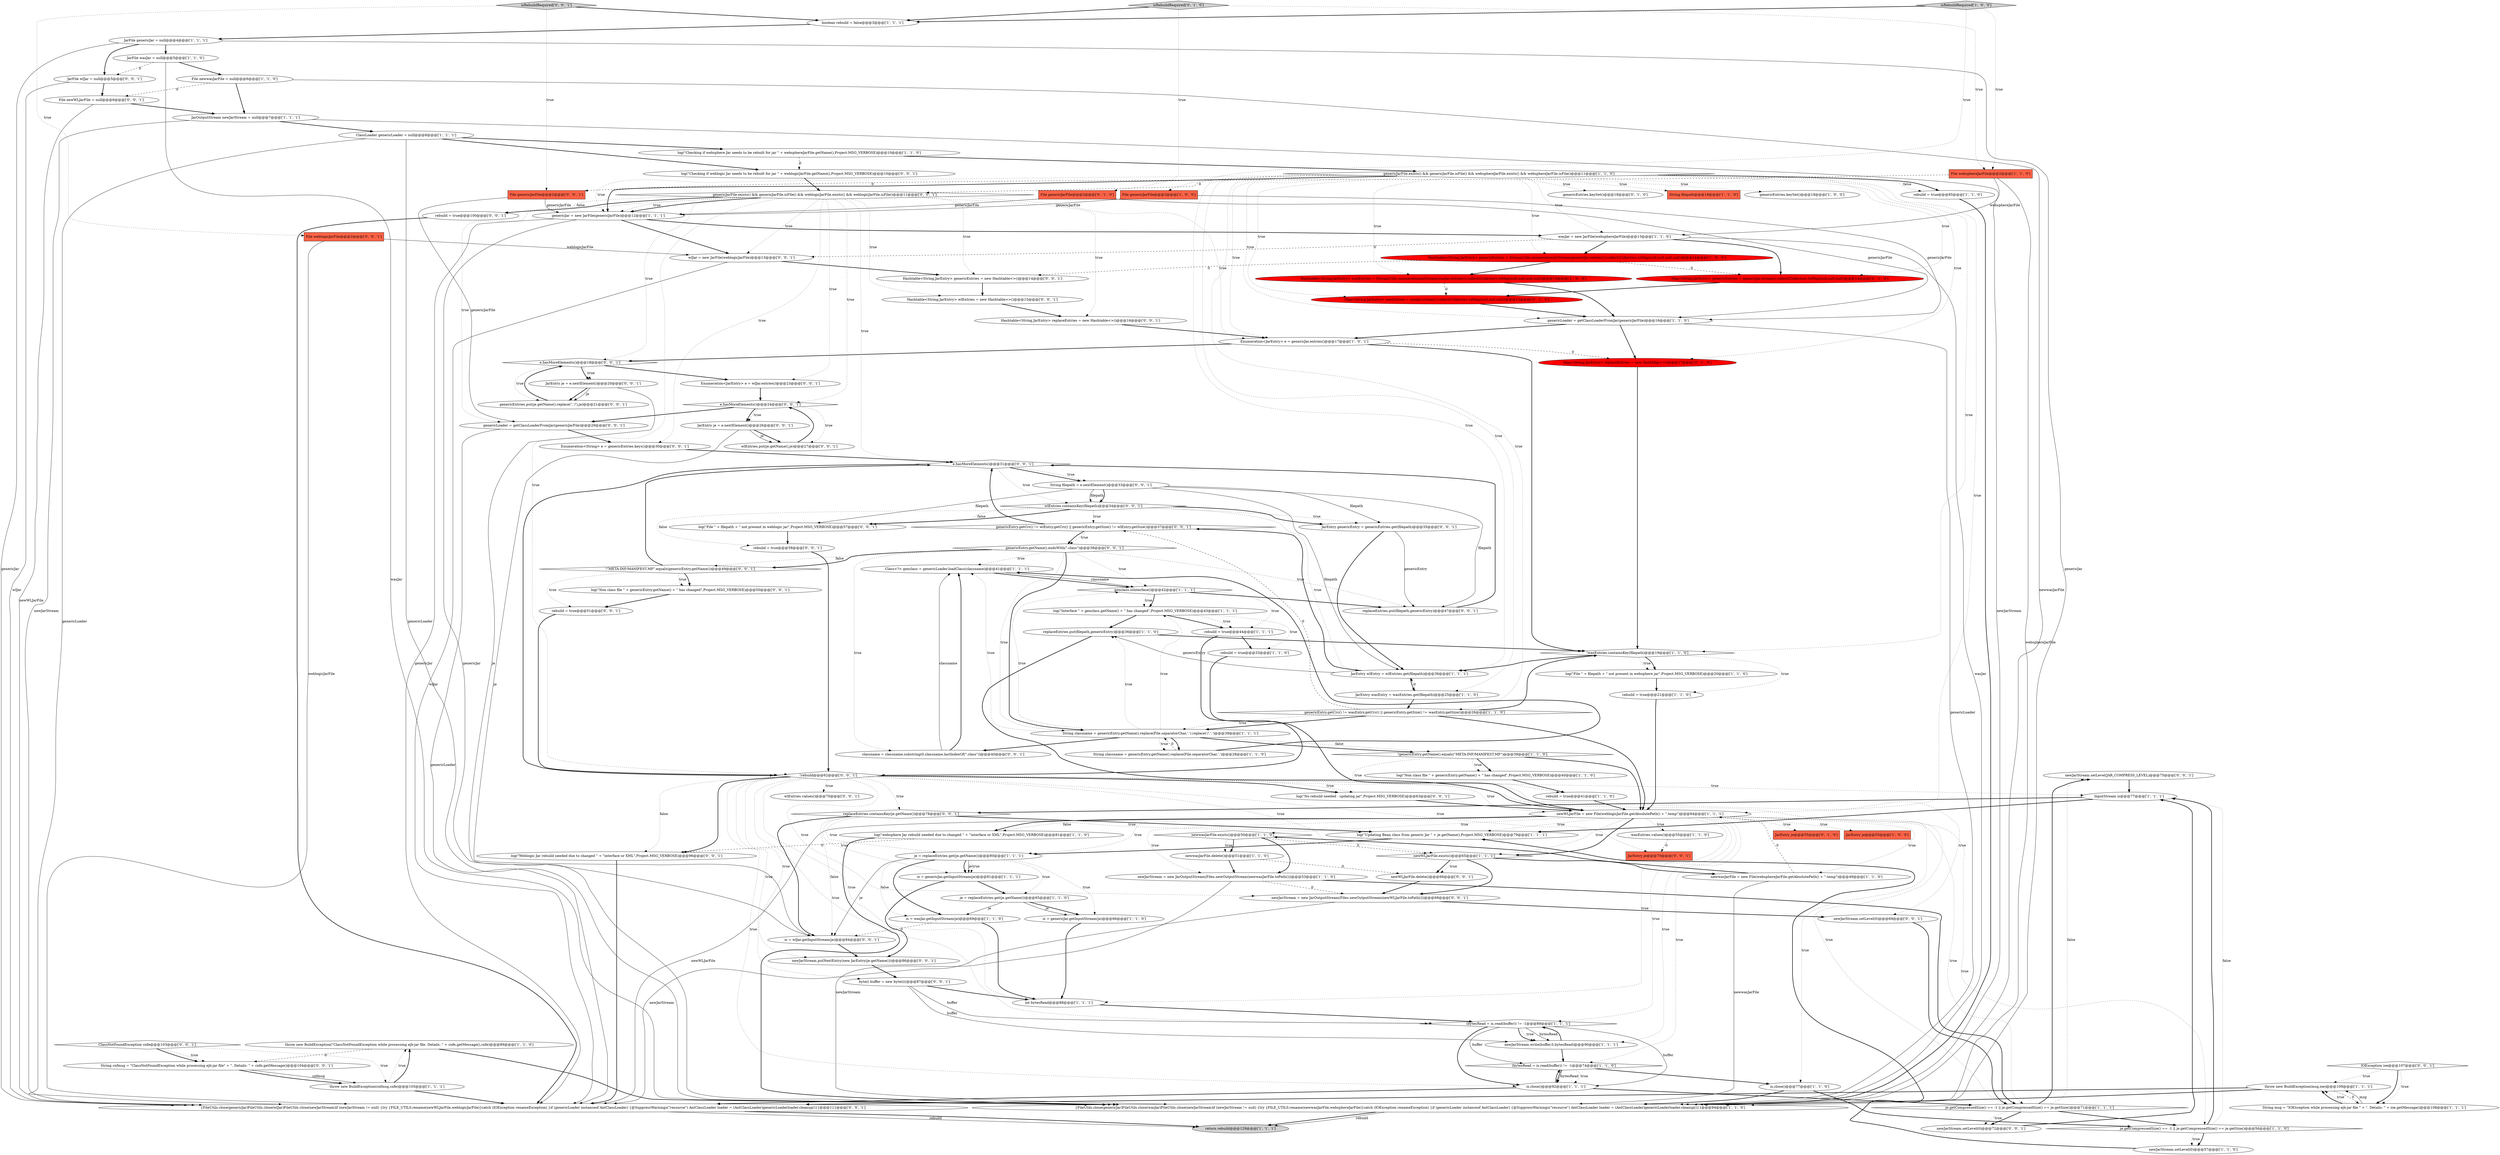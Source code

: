 digraph {
83 [style = filled, label = "newJarStream.setLevel(JAR_COMPRESS_LEVEL)@@@75@@@['0', '0', '1']", fillcolor = white, shape = ellipse image = "AAA0AAABBB3BBB"];
31 [style = filled, label = "log(\"Non class file \" + genericEntry.getName() + \" has changed\",Project.MSG_VERBOSE)@@@40@@@['1', '1', '0']", fillcolor = white, shape = ellipse image = "AAA0AAABBB1BBB"];
89 [style = filled, label = "rebuild = true@@@51@@@['0', '0', '1']", fillcolor = white, shape = ellipse image = "AAA0AAABBB3BBB"];
51 [style = filled, label = "is = wasJar.getInputStream(je)@@@69@@@['1', '1', '0']", fillcolor = white, shape = ellipse image = "AAA0AAABBB1BBB"];
105 [style = filled, label = "IOException ioe@@@107@@@['0', '0', '1']", fillcolor = white, shape = diamond image = "AAA0AAABBB3BBB"];
70 [style = filled, label = "genericEntries.keySet()@@@18@@@['0', '1', '0']", fillcolor = white, shape = ellipse image = "AAA0AAABBB2BBB"];
11 [style = filled, label = "is.close()@@@77@@@['1', '1', '0']", fillcolor = white, shape = ellipse image = "AAA0AAABBB1BBB"];
56 [style = filled, label = "(bytesRead = is.read(buffer)) != -1@@@89@@@['1', '1', '1']", fillcolor = white, shape = diamond image = "AAA0AAABBB1BBB"];
97 [style = filled, label = "String cnfmsg = \"ClassNotFoundException while processing ejb-jar file\" + \". Details: \" + cnfe.getMessage()@@@104@@@['0', '0', '1']", fillcolor = white, shape = ellipse image = "AAA0AAABBB3BBB"];
123 [style = filled, label = "e.hasMoreElements()@@@18@@@['0', '0', '1']", fillcolor = white, shape = diamond image = "AAA0AAABBB3BBB"];
42 [style = filled, label = "JarEntry je@@@55@@@['1', '0', '0']", fillcolor = tomato, shape = box image = "AAA0AAABBB1BBB"];
54 [style = filled, label = "log(\"File \" + filepath + \" not present in websphere jar\",Project.MSG_VERBOSE)@@@20@@@['1', '1', '0']", fillcolor = white, shape = ellipse image = "AAA0AAABBB1BBB"];
75 [style = filled, label = "e.hasMoreElements()@@@31@@@['0', '0', '1']", fillcolor = white, shape = diamond image = "AAA0AAABBB3BBB"];
77 [style = filled, label = "Hashtable<String,JarEntry> replaceEntries = new Hashtable<>()@@@16@@@['0', '0', '1']", fillcolor = white, shape = ellipse image = "AAA0AAABBB3BBB"];
57 [style = filled, label = "String classname = genericEntry.getName().replace(File.separatorChar,'.')@@@28@@@['1', '1', '0']", fillcolor = white, shape = ellipse image = "AAA0AAABBB1BBB"];
49 [style = filled, label = "newJarStream = new JarOutputStream(Files.newOutputStream(newwasJarFile.toPath()))@@@53@@@['1', '1', '0']", fillcolor = white, shape = ellipse image = "AAA0AAABBB1BBB"];
45 [style = filled, label = "JarOutputStream newJarStream = null@@@7@@@['1', '1', '1']", fillcolor = white, shape = ellipse image = "AAA0AAABBB1BBB"];
39 [style = filled, label = "InputStream is@@@77@@@['1', '1', '1']", fillcolor = white, shape = ellipse image = "AAA0AAABBB1BBB"];
109 [style = filled, label = "log(\"Non class file \" + genericEntry.getName() + \" has changed\",Project.MSG_VERBOSE)@@@50@@@['0', '0', '1']", fillcolor = white, shape = ellipse image = "AAA0AAABBB3BBB"];
50 [style = filled, label = "wasJar = new JarFile(websphereJarFile)@@@13@@@['1', '1', '0']", fillcolor = white, shape = ellipse image = "AAA0AAABBB1BBB"];
60 [style = filled, label = "is = genericJar.getInputStream(je)@@@81@@@['1', '1', '1']", fillcolor = white, shape = ellipse image = "AAA0AAABBB1BBB"];
69 [style = filled, label = "Map<String,JarEntry> replaceEntries = new HashMap<>()@@@17@@@['0', '1', '0']", fillcolor = red, shape = ellipse image = "AAA1AAABBB2BBB"];
85 [style = filled, label = "File weblogicJarFile@@@2@@@['0', '0', '1']", fillcolor = tomato, shape = box image = "AAA0AAABBB3BBB"];
106 [style = filled, label = "Hashtable<String,JarEntry> wlEntries = new Hashtable<>()@@@15@@@['0', '0', '1']", fillcolor = white, shape = ellipse image = "AAA0AAABBB3BBB"];
12 [style = filled, label = "rebuild = true@@@44@@@['1', '1', '1']", fillcolor = white, shape = ellipse image = "AAA0AAABBB1BBB"];
98 [style = filled, label = "rebuild = true@@@100@@@['0', '0', '1']", fillcolor = white, shape = ellipse image = "AAA0AAABBB3BBB"];
27 [style = filled, label = "throw new BuildException(cnfmsg,cnfe)@@@105@@@['1', '1', '1']", fillcolor = white, shape = ellipse image = "AAA0AAABBB1BBB"];
61 [style = filled, label = "genericLoader = getClassLoaderFromJar(genericJarFile)@@@16@@@['1', '1', '0']", fillcolor = white, shape = ellipse image = "AAA0AAABBB1BBB"];
5 [style = filled, label = "replaceEntries.put(filepath,genericEntry)@@@36@@@['1', '1', '0']", fillcolor = white, shape = ellipse image = "AAA0AAABBB1BBB"];
8 [style = filled, label = "je = replaceEntries.get(je.getName())@@@65@@@['1', '1', '0']", fillcolor = white, shape = ellipse image = "AAA0AAABBB1BBB"];
87 [style = filled, label = "byte(( buffer = new byte((((@@@87@@@['0', '0', '1']", fillcolor = white, shape = ellipse image = "AAA0AAABBB3BBB"];
103 [style = filled, label = "{FileUtils.close(genericJar)FileUtils.close(wlJar)FileUtils.close(newJarStream)if (newJarStream != null) {try {FILE_UTILS.rename(newWLJarFile,weblogicJarFile)}catch (IOException renameException) }if (genericLoader instanceof AntClassLoader) {@SuppressWarnings(\"resource\") AntClassLoader loader = (AntClassLoader)genericLoaderloader.cleanup()}}@@@111@@@['0', '0', '1']", fillcolor = white, shape = ellipse image = "AAA0AAABBB3BBB"];
47 [style = filled, label = "je.getCompressedSize() == -1 || je.getCompressedSize() == je.getSize()@@@56@@@['1', '1', '0']", fillcolor = white, shape = diamond image = "AAA0AAABBB1BBB"];
32 [style = filled, label = "newJarStream.write(buffer,0,bytesRead)@@@90@@@['1', '1', '1']", fillcolor = white, shape = ellipse image = "AAA0AAABBB1BBB"];
41 [style = filled, label = "newwasJarFile.exists()@@@50@@@['1', '1', '0']", fillcolor = white, shape = diamond image = "AAA0AAABBB1BBB"];
78 [style = filled, label = "genericEntry.getCrc() != wlEntry.getCrc() || genericEntry.getSize() != wlEntry.getSize()@@@37@@@['0', '0', '1']", fillcolor = white, shape = diamond image = "AAA0AAABBB3BBB"];
26 [style = filled, label = "Class<?> genclass = genericLoader.loadClass(classname)@@@41@@@['1', '1', '1']", fillcolor = white, shape = ellipse image = "AAA0AAABBB1BBB"];
65 [style = filled, label = "JarEntry wasEntry = wasEntries.get(filepath)@@@25@@@['1', '1', '0']", fillcolor = white, shape = ellipse image = "AAA0AAABBB1BBB"];
108 [style = filled, label = "JarEntry je@@@70@@@['0', '0', '1']", fillcolor = tomato, shape = box image = "AAA0AAABBB3BBB"];
36 [style = filled, label = "genericJarFile.exists() && genericJarFile.isFile() && websphereJarFile.exists() && websphereJarFile.isFile()@@@11@@@['1', '1', '0']", fillcolor = white, shape = diamond image = "AAA0AAABBB1BBB"];
62 [style = filled, label = "JarEntry wlEntry = wlEntries.get(filepath)@@@36@@@['1', '1', '1']", fillcolor = white, shape = ellipse image = "AAA0AAABBB1BBB"];
20 [style = filled, label = "boolean rebuild = false@@@3@@@['1', '1', '1']", fillcolor = white, shape = ellipse image = "AAA0AAABBB1BBB"];
114 [style = filled, label = "newWLJarFile.delete()@@@66@@@['0', '0', '1']", fillcolor = white, shape = ellipse image = "AAA0AAABBB3BBB"];
95 [style = filled, label = "ClassNotFoundException cnfe@@@103@@@['0', '0', '1']", fillcolor = white, shape = diamond image = "AAA0AAABBB3BBB"];
88 [style = filled, label = "newJarStream.setLevel(0)@@@69@@@['0', '0', '1']", fillcolor = white, shape = ellipse image = "AAA0AAABBB3BBB"];
80 [style = filled, label = "log(\"No rebuild needed - updating jar\",Project.MSG_VERBOSE)@@@63@@@['0', '0', '1']", fillcolor = white, shape = ellipse image = "AAA0AAABBB3BBB"];
40 [style = filled, label = "genclass.isInterface()@@@42@@@['1', '1', '1']", fillcolor = white, shape = diamond image = "AAA0AAABBB1BBB"];
30 [style = filled, label = "log(\"websphere Jar rebuild needed due to changed \" + \"interface or XML\",Project.MSG_VERBOSE)@@@81@@@['1', '1', '0']", fillcolor = white, shape = ellipse image = "AAA0AAABBB1BBB"];
59 [style = filled, label = "rebuild = true@@@33@@@['1', '1', '0']", fillcolor = white, shape = ellipse image = "AAA0AAABBB1BBB"];
126 [style = filled, label = "replaceEntries.put(filepath,genericEntry)@@@47@@@['0', '0', '1']", fillcolor = white, shape = ellipse image = "AAA0AAABBB3BBB"];
48 [style = filled, label = "log(\"Interface \" + genclass.getName() + \" has changed\",Project.MSG_VERBOSE)@@@43@@@['1', '1', '1']", fillcolor = white, shape = ellipse image = "AAA0AAABBB1BBB"];
58 [style = filled, label = "JarFile genericJar = null@@@4@@@['1', '1', '1']", fillcolor = white, shape = ellipse image = "AAA0AAABBB1BBB"];
6 [style = filled, label = "int bytesRead@@@88@@@['1', '1', '1']", fillcolor = white, shape = ellipse image = "AAA0AAABBB1BBB"];
63 [style = filled, label = "newWLJarFile.exists()@@@65@@@['1', '1', '1']", fillcolor = white, shape = diamond image = "AAA0AAABBB1BBB"];
22 [style = filled, label = "genericJar = new JarFile(genericJarFile)@@@12@@@['1', '1', '1']", fillcolor = white, shape = ellipse image = "AAA0AAABBB1BBB"];
104 [style = filled, label = "JarFile wlJar = null@@@5@@@['0', '0', '1']", fillcolor = white, shape = ellipse image = "AAA0AAABBB3BBB"];
68 [style = filled, label = "isRebuildRequired['0', '1', '0']", fillcolor = lightgray, shape = diamond image = "AAA0AAABBB2BBB"];
34 [style = filled, label = "String classname = genericEntry.getName().replace(File.separatorChar,'.').replace('/','.')@@@39@@@['1', '1', '1']", fillcolor = white, shape = ellipse image = "AAA0AAABBB1BBB"];
25 [style = filled, label = "je = replaceEntries.get(je.getName())@@@80@@@['1', '1', '1']", fillcolor = white, shape = ellipse image = "AAA0AAABBB1BBB"];
101 [style = filled, label = "newJarStream = new JarOutputStream(Files.newOutputStream(newWLJarFile.toPath()))@@@68@@@['0', '0', '1']", fillcolor = white, shape = ellipse image = "AAA0AAABBB3BBB"];
3 [style = filled, label = "File newwasJarFile = null@@@6@@@['1', '1', '0']", fillcolor = white, shape = ellipse image = "AAA0AAABBB1BBB"];
9 [style = filled, label = "{FileUtils.close(genericJar)FileUtils.close(wasJar)FileUtils.close(newJarStream)if (newJarStream != null) {try {FILE_UTILS.rename(newwasJarFile,websphereJarFile)}catch (IOException renameException) }if (genericLoader instanceof AntClassLoader) {@SuppressWarnings(\"resource\") AntClassLoader loader = (AntClassLoader)genericLoaderloader.cleanup()}}@@@94@@@['1', '1', '0']", fillcolor = white, shape = ellipse image = "AAA0AAABBB1BBB"];
24 [style = filled, label = "newJarStream.setLevel(0)@@@57@@@['1', '1', '0']", fillcolor = white, shape = ellipse image = "AAA0AAABBB1BBB"];
19 [style = filled, label = "throw new BuildException(\"ClassNotFoundException while processing ejb-jar file. Details: \" + cnfe.getMessage(),cnfe)@@@89@@@['1', '1', '0']", fillcolor = white, shape = ellipse image = "AAA0AAABBB1BBB"];
55 [style = filled, label = "return rebuild@@@129@@@['1', '1', '1']", fillcolor = lightgray, shape = ellipse image = "AAA0AAABBB1BBB"];
115 [style = filled, label = "e.hasMoreElements()@@@24@@@['0', '0', '1']", fillcolor = white, shape = diamond image = "AAA0AAABBB3BBB"];
23 [style = filled, label = "newwasJarFile = new File(websphereJarFile.getAbsolutePath() + \".temp\")@@@49@@@['1', '1', '0']", fillcolor = white, shape = ellipse image = "AAA0AAABBB1BBB"];
74 [style = filled, label = "Map<String,JarEntry> wasEntries = wasJar.stream().collect(Collectors.toMap(null,null,null))@@@15@@@['0', '1', '0']", fillcolor = red, shape = ellipse image = "AAA1AAABBB2BBB"];
113 [style = filled, label = "wlEntries.containsKey(filepath)@@@34@@@['0', '0', '1']", fillcolor = white, shape = diamond image = "AAA0AAABBB3BBB"];
29 [style = filled, label = "rebuild = true@@@21@@@['1', '1', '0']", fillcolor = white, shape = ellipse image = "AAA0AAABBB1BBB"];
44 [style = filled, label = "genericEntry.getCrc() != wasEntry.getCrc() || genericEntry.getSize() != wasEntry.getSize()@@@26@@@['1', '1', '0']", fillcolor = white, shape = diamond image = "AAA0AAABBB1BBB"];
73 [style = filled, label = "Map<String,JarEntry> genericEntries = genericJar.stream().collect(Collectors.toMap(null,null,null))@@@14@@@['0', '1', '0']", fillcolor = red, shape = ellipse image = "AAA1AAABBB2BBB"];
102 [style = filled, label = "log(\"Checking if weblogic Jar needs to be rebuilt for jar \" + weblogicJarFile.getName(),Project.MSG_VERBOSE)@@@10@@@['0', '0', '1']", fillcolor = white, shape = ellipse image = "AAA0AAABBB3BBB"];
117 [style = filled, label = "genericEntry.getName().endsWith(\".class\")@@@38@@@['0', '0', '1']", fillcolor = white, shape = diamond image = "AAA0AAABBB3BBB"];
112 [style = filled, label = "log(\"Weblogic Jar rebuild needed due to changed \" + \"interface or XML\",Project.MSG_VERBOSE)@@@96@@@['0', '0', '1']", fillcolor = white, shape = ellipse image = "AAA0AAABBB3BBB"];
81 [style = filled, label = "genericJarFile.exists() && genericJarFile.isFile() && weblogicJarFile.exists() && weblogicJarFile.isFile()@@@11@@@['0', '0', '1']", fillcolor = white, shape = diamond image = "AAA0AAABBB3BBB"];
67 [style = filled, label = "String filepath@@@18@@@['1', '1', '0']", fillcolor = tomato, shape = box image = "AAA0AAABBB1BBB"];
110 [style = filled, label = "isRebuildRequired['0', '0', '1']", fillcolor = lightgray, shape = diamond image = "AAA0AAABBB3BBB"];
116 [style = filled, label = "JarEntry je = e.nextElement()@@@26@@@['0', '0', '1']", fillcolor = white, shape = ellipse image = "AAA0AAABBB3BBB"];
86 [style = filled, label = "rebuild = true@@@58@@@['0', '0', '1']", fillcolor = white, shape = ellipse image = "AAA0AAABBB3BBB"];
119 [style = filled, label = "classname = classname.substring(0,classname.lastIndexOf(\".class\"))@@@40@@@['0', '0', '1']", fillcolor = white, shape = ellipse image = "AAA0AAABBB3BBB"];
1 [style = filled, label = "newwasJarFile.delete()@@@51@@@['1', '1', '0']", fillcolor = white, shape = ellipse image = "AAA0AAABBB1BBB"];
99 [style = filled, label = "newJarStream.setLevel(0)@@@72@@@['0', '0', '1']", fillcolor = white, shape = ellipse image = "AAA0AAABBB3BBB"];
0 [style = filled, label = "is.close()@@@92@@@['1', '1', '1']", fillcolor = white, shape = ellipse image = "AAA0AAABBB1BBB"];
21 [style = filled, label = "log(\"Checking if websphere Jar needs to be rebuilt for jar \" + websphereJarFile.getName(),Project.MSG_VERBOSE)@@@10@@@['1', '1', '0']", fillcolor = white, shape = ellipse image = "AAA0AAABBB1BBB"];
111 [style = filled, label = "!\"META-INF/MANIFEST.MF\".equals(genericEntry.getName())@@@49@@@['0', '0', '1']", fillcolor = white, shape = diamond image = "AAA0AAABBB3BBB"];
64 [style = filled, label = "je.getCompressedSize() == -1 || je.getCompressedSize() == je.getSize()@@@71@@@['1', '1', '1']", fillcolor = white, shape = diamond image = "AAA0AAABBB1BBB"];
43 [style = filled, label = "newWLJarFile = new File(weblogicJarFile.getAbsolutePath() + \".temp\")@@@64@@@['1', '1', '1']", fillcolor = white, shape = ellipse image = "AAA0AAABBB1BBB"];
96 [style = filled, label = "wlEntries.values()@@@70@@@['0', '0', '1']", fillcolor = white, shape = ellipse image = "AAA0AAABBB3BBB"];
76 [style = filled, label = "genericEntries.put(je.getName().replace('\','/'),je)@@@21@@@['0', '0', '1']", fillcolor = white, shape = ellipse image = "AAA0AAABBB3BBB"];
7 [style = filled, label = "log(\"Updating Bean class from generic Jar \" + je.getName(),Project.MSG_VERBOSE)@@@79@@@['1', '1', '1']", fillcolor = white, shape = ellipse image = "AAA0AAABBB1BBB"];
93 [style = filled, label = "newJarStream.putNextEntry(new JarEntry(je.getName()))@@@86@@@['0', '0', '1']", fillcolor = white, shape = ellipse image = "AAA0AAABBB3BBB"];
72 [style = filled, label = "JarEntry je@@@55@@@['0', '1', '0']", fillcolor = tomato, shape = box image = "AAA0AAABBB2BBB"];
125 [style = filled, label = "String filepath = e.nextElement()@@@33@@@['0', '0', '1']", fillcolor = white, shape = ellipse image = "AAA0AAABBB3BBB"];
15 [style = filled, label = "File websphereJarFile@@@2@@@['1', '1', '0']", fillcolor = tomato, shape = box image = "AAA0AAABBB1BBB"];
124 [style = filled, label = "File genericJarFile@@@2@@@['0', '0', '1']", fillcolor = tomato, shape = box image = "AAA0AAABBB3BBB"];
53 [style = filled, label = "rebuild = true@@@41@@@['1', '1', '0']", fillcolor = white, shape = ellipse image = "AAA0AAABBB1BBB"];
46 [style = filled, label = "JarFile wasJar = null@@@5@@@['1', '1', '0']", fillcolor = white, shape = ellipse image = "AAA0AAABBB1BBB"];
107 [style = filled, label = "Enumeration<String> e = genericEntries.keys()@@@30@@@['0', '0', '1']", fillcolor = white, shape = ellipse image = "AAA0AAABBB3BBB"];
90 [style = filled, label = "File newWLJarFile = null@@@6@@@['0', '0', '1']", fillcolor = white, shape = ellipse image = "AAA0AAABBB3BBB"];
82 [style = filled, label = "log(\"File \" + filepath + \" not present in weblogic jar\",Project.MSG_VERBOSE)@@@57@@@['0', '0', '1']", fillcolor = white, shape = ellipse image = "AAA0AAABBB3BBB"];
38 [style = filled, label = "(bytesRead = is.read(buffer)) != -1@@@74@@@['1', '1', '0']", fillcolor = white, shape = diamond image = "AAA0AAABBB1BBB"];
79 [style = filled, label = "replaceEntries.containsKey(je.getName())@@@78@@@['0', '0', '1']", fillcolor = white, shape = diamond image = "AAA0AAABBB3BBB"];
100 [style = filled, label = "wlJar = new JarFile(weblogicJarFile)@@@13@@@['0', '0', '1']", fillcolor = white, shape = ellipse image = "AAA0AAABBB3BBB"];
94 [style = filled, label = "wlEntries.put(je.getName(),je)@@@27@@@['0', '0', '1']", fillcolor = white, shape = ellipse image = "AAA0AAABBB3BBB"];
37 [style = filled, label = "Hashtable<String,JarEntry> wasEntries = StreamUtils.enumerationAsStream(wasJar.entries()).collect(Collectors.toMap(null,null,null,null))@@@15@@@['1', '0', '0']", fillcolor = red, shape = ellipse image = "AAA1AAABBB1BBB"];
66 [style = filled, label = "!genericEntry.getName().equals(\"META-INF/MANIFEST.MF\")@@@39@@@['1', '1', '0']", fillcolor = white, shape = diamond image = "AAA0AAABBB1BBB"];
13 [style = filled, label = "isRebuildRequired['1', '0', '0']", fillcolor = lightgray, shape = diamond image = "AAA0AAABBB1BBB"];
35 [style = filled, label = "Hashtable<String,JarEntry> genericEntries = StreamUtils.enumerationAsStream(genericJar.entries()).collect(Collectors.toMap(null,null,null,null))@@@14@@@['1', '0', '0']", fillcolor = red, shape = ellipse image = "AAA1AAABBB1BBB"];
84 [style = filled, label = "Enumeration<JarEntry> e = wlJar.entries()@@@23@@@['0', '0', '1']", fillcolor = white, shape = ellipse image = "AAA0AAABBB3BBB"];
122 [style = filled, label = "JarEntry je = e.nextElement()@@@20@@@['0', '0', '1']", fillcolor = white, shape = ellipse image = "AAA0AAABBB3BBB"];
14 [style = filled, label = "rebuild = true@@@85@@@['1', '1', '0']", fillcolor = white, shape = ellipse image = "AAA0AAABBB1BBB"];
2 [style = filled, label = "File genericJarFile@@@2@@@['1', '0', '0']", fillcolor = tomato, shape = box image = "AAA0AAABBB1BBB"];
18 [style = filled, label = "genericEntries.keySet()@@@18@@@['1', '0', '0']", fillcolor = white, shape = ellipse image = "AAA0AAABBB1BBB"];
16 [style = filled, label = "Enumeration<JarEntry> e = genericJar.entries()@@@17@@@['1', '0', '1']", fillcolor = white, shape = ellipse image = "AAA0AAABBB1BBB"];
121 [style = filled, label = "JarEntry genericEntry = genericEntries.get(filepath)@@@35@@@['0', '0', '1']", fillcolor = white, shape = ellipse image = "AAA0AAABBB3BBB"];
17 [style = filled, label = "String msg = \"IOException while processing ejb-jar file \" + \". Details: \" + ioe.getMessage()@@@108@@@['1', '1', '1']", fillcolor = white, shape = ellipse image = "AAA0AAABBB1BBB"];
91 [style = filled, label = "!rebuild@@@62@@@['0', '0', '1']", fillcolor = white, shape = diamond image = "AAA0AAABBB3BBB"];
120 [style = filled, label = "genericLoader = getClassLoaderFromJar(genericJarFile)@@@29@@@['0', '0', '1']", fillcolor = white, shape = ellipse image = "AAA0AAABBB3BBB"];
4 [style = filled, label = "!wasEntries.containsKey(filepath)@@@19@@@['1', '1', '0']", fillcolor = white, shape = diamond image = "AAA0AAABBB1BBB"];
28 [style = filled, label = "ClassLoader genericLoader = null@@@8@@@['1', '1', '1']", fillcolor = white, shape = ellipse image = "AAA0AAABBB1BBB"];
33 [style = filled, label = "throw new BuildException(msg,ioe)@@@109@@@['1', '1', '1']", fillcolor = white, shape = ellipse image = "AAA0AAABBB1BBB"];
71 [style = filled, label = "File genericJarFile@@@2@@@['0', '1', '0']", fillcolor = tomato, shape = box image = "AAA0AAABBB2BBB"];
10 [style = filled, label = "is = genericJar.getInputStream(je)@@@66@@@['1', '1', '0']", fillcolor = white, shape = ellipse image = "AAA0AAABBB1BBB"];
92 [style = filled, label = "is = wlJar.getInputStream(je)@@@84@@@['0', '0', '1']", fillcolor = white, shape = ellipse image = "AAA0AAABBB3BBB"];
118 [style = filled, label = "Hashtable<String,JarEntry> genericEntries = new Hashtable<>()@@@14@@@['0', '0', '1']", fillcolor = white, shape = ellipse image = "AAA0AAABBB3BBB"];
52 [style = filled, label = "wasEntries.values()@@@55@@@['1', '1', '0']", fillcolor = white, shape = ellipse image = "AAA0AAABBB1BBB"];
36->16 [style = dotted, label="true"];
73->74 [style = bold, label=""];
26->40 [style = bold, label=""];
58->9 [style = solid, label="genericJar"];
36->65 [style = dotted, label="true"];
41->1 [style = dotted, label="true"];
27->19 [style = dotted, label="true"];
79->92 [style = bold, label=""];
34->26 [style = dotted, label="true"];
23->43 [style = dashed, label="0"];
113->121 [style = bold, label=""];
113->86 [style = dotted, label="false"];
19->9 [style = bold, label=""];
35->37 [style = bold, label=""];
79->7 [style = dotted, label="true"];
87->56 [style = solid, label="buffer"];
81->98 [style = dotted, label="false"];
66->31 [style = bold, label=""];
14->9 [style = bold, label=""];
27->19 [style = bold, label=""];
15->124 [style = dashed, label="0"];
81->22 [style = bold, label=""];
116->94 [style = bold, label=""];
48->59 [style = dotted, label="true"];
45->103 [style = solid, label="newJarStream"];
21->102 [style = dashed, label="0"];
58->104 [style = bold, label=""];
95->27 [style = dotted, label="true"];
62->5 [style = solid, label="genericEntry"];
22->103 [style = solid, label="genericJar"];
100->103 [style = solid, label="wlJar"];
12->91 [style = bold, label=""];
123->84 [style = bold, label=""];
25->92 [style = solid, label="je"];
38->0 [style = bold, label=""];
40->126 [style = bold, label=""];
102->81 [style = bold, label=""];
43->52 [style = dotted, label="true"];
24->7 [style = bold, label=""];
81->16 [style = dotted, label="true"];
56->0 [style = solid, label="buffer"];
43->38 [style = dotted, label="true"];
112->103 [style = bold, label=""];
79->92 [style = dotted, label="false"];
123->122 [style = dotted, label="true"];
79->7 [style = bold, label=""];
81->91 [style = dotted, label="true"];
34->119 [style = bold, label=""];
110->85 [style = dotted, label="true"];
23->41 [style = bold, label=""];
26->40 [style = solid, label="classname"];
10->6 [style = bold, label=""];
95->97 [style = bold, label=""];
98->103 [style = bold, label=""];
36->62 [style = dotted, label="true"];
13->2 [style = dotted, label="true"];
6->56 [style = bold, label=""];
111->109 [style = bold, label=""];
5->4 [style = bold, label=""];
66->53 [style = dotted, label="true"];
68->15 [style = dotted, label="true"];
91->112 [style = dotted, label="false"];
50->35 [style = bold, label=""];
36->18 [style = dotted, label="true"];
115->94 [style = dotted, label="true"];
113->82 [style = bold, label=""];
46->104 [style = dashed, label="0"];
8->51 [style = solid, label="je"];
34->57 [style = dotted, label="true"];
46->9 [style = solid, label="wasJar"];
125->113 [style = solid, label="filepath"];
41->1 [style = bold, label=""];
43->42 [style = dotted, label="true"];
33->9 [style = bold, label=""];
93->87 [style = bold, label=""];
75->125 [style = bold, label=""];
30->112 [style = dashed, label="0"];
109->89 [style = bold, label=""];
97->27 [style = solid, label="cnfmsg"];
36->70 [style = dotted, label="true"];
105->17 [style = bold, label=""];
43->64 [style = dotted, label="true"];
85->103 [style = solid, label="weblogicJarFile"];
83->39 [style = bold, label=""];
25->51 [style = dotted, label="false"];
118->106 [style = bold, label=""];
4->62 [style = bold, label=""];
69->4 [style = bold, label=""];
68->71 [style = dotted, label="true"];
36->81 [style = dashed, label="0"];
11->9 [style = bold, label=""];
91->101 [style = dotted, label="true"];
33->17 [style = dashed, label="0"];
28->21 [style = bold, label=""];
21->36 [style = bold, label=""];
113->82 [style = dotted, label="false"];
22->9 [style = solid, label="genericJar"];
81->84 [style = dotted, label="true"];
64->83 [style = dotted, label="false"];
44->78 [style = dashed, label="0"];
25->51 [style = bold, label=""];
106->77 [style = bold, label=""];
49->64 [style = bold, label=""];
56->32 [style = bold, label=""];
43->72 [style = dotted, label="true"];
58->103 [style = solid, label="genericJar"];
43->32 [style = dotted, label="true"];
43->11 [style = dotted, label="true"];
91->63 [style = dotted, label="true"];
122->92 [style = solid, label="je"];
0->38 [style = bold, label=""];
81->106 [style = dotted, label="true"];
103->55 [style = solid, label="rebuild"];
62->78 [style = bold, label=""];
117->111 [style = bold, label=""];
25->8 [style = dotted, label="true"];
91->43 [style = dotted, label="true"];
17->33 [style = solid, label="msg"];
78->117 [style = dotted, label="true"];
27->103 [style = bold, label=""];
110->124 [style = dotted, label="true"];
36->22 [style = dotted, label="true"];
3->45 [style = bold, label=""];
30->9 [style = bold, label=""];
60->8 [style = bold, label=""];
117->34 [style = bold, label=""];
19->97 [style = dashed, label="0"];
76->123 [style = bold, label=""];
91->87 [style = dotted, label="true"];
111->89 [style = dotted, label="true"];
47->24 [style = bold, label=""];
50->100 [style = dashed, label="0"];
65->44 [style = bold, label=""];
64->99 [style = dotted, label="true"];
91->93 [style = dotted, label="true"];
77->16 [style = bold, label=""];
36->69 [style = dotted, label="true"];
91->79 [style = dotted, label="true"];
16->4 [style = bold, label=""];
34->40 [style = dotted, label="true"];
56->32 [style = dotted, label="true"];
46->3 [style = bold, label=""];
3->9 [style = solid, label="newwasJarFile"];
28->102 [style = bold, label=""];
65->62 [style = dashed, label="0"];
56->32 [style = solid, label="bytesRead"];
36->61 [style = dotted, label="true"];
17->33 [style = bold, label=""];
79->60 [style = dotted, label="true"];
64->99 [style = bold, label=""];
45->28 [style = bold, label=""];
81->75 [style = dotted, label="true"];
44->43 [style = bold, label=""];
9->55 [style = bold, label=""];
32->38 [style = bold, label=""];
36->43 [style = dotted, label="true"];
91->80 [style = dotted, label="true"];
64->47 [style = bold, label=""];
122->76 [style = bold, label=""];
94->115 [style = bold, label=""];
81->77 [style = dotted, label="true"];
71->22 [style = solid, label="genericJarFile"];
36->35 [style = dotted, label="true"];
104->103 [style = solid, label="wlJar"];
75->113 [style = dotted, label="true"];
25->60 [style = bold, label=""];
25->60 [style = solid, label="je"];
36->22 [style = bold, label=""];
2->22 [style = solid, label="genericJarFile"];
36->67 [style = dotted, label="true"];
48->12 [style = dotted, label="true"];
50->9 [style = solid, label="wasJar"];
91->0 [style = dotted, label="true"];
113->121 [style = dotted, label="true"];
51->92 [style = dashed, label="0"];
126->75 [style = bold, label=""];
101->103 [style = solid, label="newJarStream"];
116->92 [style = solid, label="je"];
114->101 [style = bold, label=""];
104->90 [style = bold, label=""];
52->108 [style = dashed, label="0"];
111->75 [style = bold, label=""];
54->29 [style = bold, label=""];
124->120 [style = solid, label="genericJarFile"];
117->26 [style = dotted, label="true"];
78->75 [style = bold, label=""];
44->34 [style = dotted, label="true"];
62->65 [style = bold, label=""];
89->91 [style = bold, label=""];
117->119 [style = dotted, label="true"];
113->78 [style = dotted, label="true"];
121->126 [style = solid, label="genericEntry"];
125->121 [style = solid, label="filepath"];
121->62 [style = bold, label=""];
119->26 [style = bold, label=""];
22->50 [style = bold, label=""];
41->63 [style = dashed, label="0"];
125->62 [style = solid, label="filepath"];
40->48 [style = dotted, label="true"];
41->49 [style = bold, label=""];
3->90 [style = dashed, label="0"];
120->103 [style = solid, label="genericLoader"];
47->39 [style = bold, label=""];
49->9 [style = solid, label="newJarStream"];
81->123 [style = dotted, label="true"];
16->123 [style = bold, label=""];
49->101 [style = dashed, label="0"];
91->6 [style = dotted, label="true"];
39->7 [style = bold, label=""];
31->53 [style = bold, label=""];
84->115 [style = bold, label=""];
56->38 [style = solid, label="buffer"];
39->79 [style = bold, label=""];
43->49 [style = dotted, label="true"];
43->47 [style = dotted, label="true"];
25->10 [style = dotted, label="true"];
59->43 [style = bold, label=""];
17->33 [style = dotted, label="true"];
92->93 [style = bold, label=""];
34->66 [style = dotted, label="false"];
86->91 [style = bold, label=""];
34->57 [style = bold, label=""];
43->30 [style = dotted, label="false"];
82->86 [style = bold, label=""];
117->111 [style = dotted, label="false"];
35->73 [style = dashed, label="0"];
125->113 [style = bold, label=""];
61->69 [style = bold, label=""];
51->6 [style = bold, label=""];
4->54 [style = dotted, label="true"];
87->6 [style = bold, label=""];
34->48 [style = dotted, label="true"];
124->22 [style = solid, label="genericJarFile"];
57->34 [style = dashed, label="0"];
115->116 [style = dotted, label="true"];
117->40 [style = dotted, label="true"];
43->63 [style = bold, label=""];
113->62 [style = dotted, label="true"];
36->50 [style = dotted, label="true"];
34->66 [style = bold, label=""];
66->31 [style = dotted, label="true"];
87->32 [style = solid, label="buffer"];
38->0 [style = solid, label="bytesRead"];
81->115 [style = dotted, label="true"];
56->0 [style = bold, label=""];
61->9 [style = solid, label="genericLoader"];
71->61 [style = solid, label="genericJarFile"];
81->100 [style = dotted, label="true"];
36->4 [style = dotted, label="true"];
43->30 [style = bold, label=""];
5->43 [style = bold, label=""];
0->64 [style = bold, label=""];
75->91 [style = bold, label=""];
111->109 [style = dotted, label="true"];
125->82 [style = solid, label="filepath"];
40->12 [style = dotted, label="true"];
91->80 [style = bold, label=""];
12->59 [style = bold, label=""];
43->7 [style = dotted, label="true"];
64->83 [style = bold, label=""];
116->94 [style = solid, label="je"];
47->24 [style = dotted, label="true"];
68->20 [style = bold, label=""];
0->103 [style = bold, label=""];
22->100 [style = bold, label=""];
35->118 [style = dashed, label="0"];
13->20 [style = bold, label=""];
8->10 [style = bold, label=""];
91->108 [style = dotted, label="true"];
20->58 [style = bold, label=""];
43->56 [style = dotted, label="true"];
91->112 [style = bold, label=""];
43->6 [style = dotted, label="true"];
85->100 [style = solid, label="weblogicJarFile"];
125->126 [style = solid, label="filepath"];
91->96 [style = dotted, label="true"];
115->120 [style = bold, label=""];
48->12 [style = bold, label=""];
103->55 [style = bold, label=""];
25->60 [style = dotted, label="true"];
29->43 [style = bold, label=""];
13->15 [style = dotted, label="true"];
36->73 [style = dotted, label="true"];
36->74 [style = dotted, label="true"];
91->39 [style = dotted, label="true"];
33->103 [style = bold, label=""];
32->56 [style = bold, label=""];
81->22 [style = dotted, label="true"];
38->11 [style = bold, label=""];
63->101 [style = bold, label=""];
1->49 [style = bold, label=""];
47->39 [style = dotted, label="false"];
119->26 [style = solid, label="classname"];
90->45 [style = bold, label=""];
36->14 [style = bold, label=""];
37->61 [style = bold, label=""];
9->55 [style = solid, label="rebuild"];
2->61 [style = solid, label="genericJarFile"];
81->107 [style = dotted, label="true"];
44->4 [style = bold, label=""];
91->88 [style = dotted, label="true"];
101->88 [style = bold, label=""];
36->44 [style = dotted, label="true"];
43->25 [style = dotted, label="true"];
88->64 [style = bold, label=""];
44->34 [style = bold, label=""];
58->46 [style = bold, label=""];
81->98 [style = bold, label=""];
60->93 [style = bold, label=""];
110->20 [style = bold, label=""];
80->43 [style = bold, label=""];
95->97 [style = dotted, label="true"];
48->5 [style = bold, label=""];
74->61 [style = bold, label=""];
122->76 [style = solid, label="je"];
53->43 [style = bold, label=""];
43->23 [style = dotted, label="true"];
28->103 [style = solid, label="genericLoader"];
117->126 [style = dotted, label="true"];
91->64 [style = dotted, label="true"];
15->9 [style = solid, label="websphereJarFile"];
8->10 [style = solid, label="je"];
123->76 [style = dotted, label="true"];
99->39 [style = bold, label=""];
90->103 [style = solid, label="newWLJarFile"];
1->114 [style = dashed, label="0"];
57->26 [style = bold, label=""];
79->25 [style = dotted, label="true"];
36->37 [style = dotted, label="true"];
105->17 [style = dotted, label="true"];
4->54 [style = bold, label=""];
37->74 [style = dashed, label="0"];
4->29 [style = dotted, label="true"];
63->114 [style = bold, label=""];
81->118 [style = dotted, label="true"];
75->125 [style = dotted, label="true"];
66->43 [style = bold, label=""];
11->47 [style = bold, label=""];
23->9 [style = solid, label="newwasJarFile"];
36->14 [style = dotted, label="false"];
91->56 [style = dotted, label="true"];
81->120 [style = dotted, label="true"];
34->5 [style = dotted, label="true"];
78->117 [style = bold, label=""];
117->34 [style = dotted, label="true"];
61->16 [style = bold, label=""];
40->48 [style = bold, label=""];
115->116 [style = bold, label=""];
43->103 [style = solid, label="newWLJarFile"];
120->107 [style = bold, label=""];
105->33 [style = dotted, label="true"];
38->0 [style = dotted, label="true"];
123->122 [style = bold, label=""];
28->9 [style = solid, label="genericLoader"];
63->114 [style = dotted, label="true"];
100->118 [style = bold, label=""];
43->63 [style = dotted, label="true"];
50->73 [style = bold, label=""];
97->27 [style = bold, label=""];
43->41 [style = dotted, label="true"];
63->23 [style = bold, label=""];
7->25 [style = bold, label=""];
107->75 [style = bold, label=""];
45->9 [style = solid, label="newJarStream"];
16->69 [style = dashed, label="0"];
15->50 [style = solid, label="websphereJarFile"];
}

